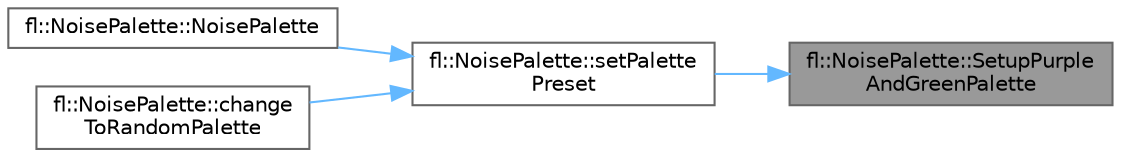 digraph "fl::NoisePalette::SetupPurpleAndGreenPalette"
{
 // LATEX_PDF_SIZE
  bgcolor="transparent";
  edge [fontname=Helvetica,fontsize=10,labelfontname=Helvetica,labelfontsize=10];
  node [fontname=Helvetica,fontsize=10,shape=box,height=0.2,width=0.4];
  rankdir="RL";
  Node1 [id="Node000001",label="fl::NoisePalette::SetupPurple\lAndGreenPalette",height=0.2,width=0.4,color="gray40", fillcolor="grey60", style="filled", fontcolor="black",tooltip=" "];
  Node1 -> Node2 [id="edge1_Node000001_Node000002",dir="back",color="steelblue1",style="solid",tooltip=" "];
  Node2 [id="Node000002",label="fl::NoisePalette::setPalette\lPreset",height=0.2,width=0.4,color="grey40", fillcolor="white", style="filled",URL="$d9/d41/classfl_1_1_noise_palette_ae6488d109988a70f949dba4dd8f3d2ed.html#ae6488d109988a70f949dba4dd8f3d2ed",tooltip=" "];
  Node2 -> Node3 [id="edge2_Node000002_Node000003",dir="back",color="steelblue1",style="solid",tooltip=" "];
  Node3 [id="Node000003",label="fl::NoisePalette::NoisePalette",height=0.2,width=0.4,color="grey40", fillcolor="white", style="filled",URL="$d9/d41/classfl_1_1_noise_palette_ace0d9f2e7767ae3fb89dc47434024244.html#ace0d9f2e7767ae3fb89dc47434024244",tooltip=" "];
  Node2 -> Node4 [id="edge3_Node000002_Node000004",dir="back",color="steelblue1",style="solid",tooltip=" "];
  Node4 [id="Node000004",label="fl::NoisePalette::change\lToRandomPalette",height=0.2,width=0.4,color="grey40", fillcolor="white", style="filled",URL="$d9/d41/classfl_1_1_noise_palette_a42d01b57f572eeb194742aef96d9c755.html#a42d01b57f572eeb194742aef96d9c755",tooltip=" "];
}
